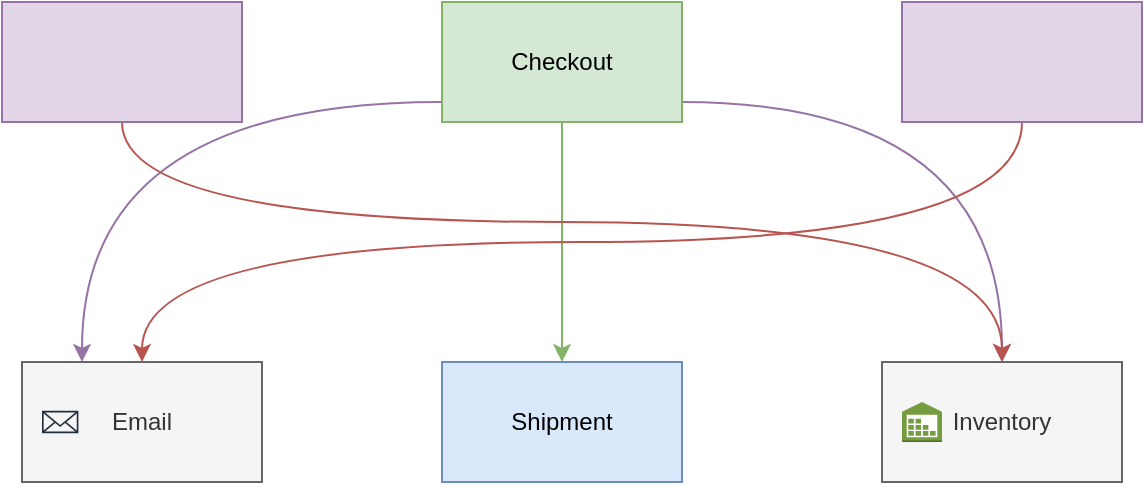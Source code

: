 <mxfile version="15.8.6" type="github"><diagram name="Page-1" id="13e1069c-82ec-6db2-03f1-153e76fe0fe0"><mxGraphModel dx="1426" dy="699" grid="1" gridSize="10" guides="1" tooltips="1" connect="1" arrows="1" fold="1" page="1" pageScale="1" pageWidth="1100" pageHeight="850" background="none" math="0" shadow="0"><root><mxCell id="0"/><mxCell id="1" parent="0"/><mxCell id="AdmiY6lwoidtMY70Cuzc-8" style="edgeStyle=orthogonalEdgeStyle;orthogonalLoop=1;jettySize=auto;html=1;curved=1;fillColor=#d5e8d4;strokeColor=#82b366;" parent="1" source="AdmiY6lwoidtMY70Cuzc-1" target="AdmiY6lwoidtMY70Cuzc-2" edge="1"><mxGeometry relative="1" as="geometry"/></mxCell><mxCell id="AdmiY6lwoidtMY70Cuzc-11" style="edgeStyle=orthogonalEdgeStyle;curved=1;orthogonalLoop=1;jettySize=auto;html=1;fillColor=#e1d5e7;strokeColor=#9673a6;" parent="1" source="AdmiY6lwoidtMY70Cuzc-1" target="AdmiY6lwoidtMY70Cuzc-4" edge="1"><mxGeometry relative="1" as="geometry"><Array as="points"><mxPoint x="710" y="220"/></Array></mxGeometry></mxCell><mxCell id="AdmiY6lwoidtMY70Cuzc-12" style="edgeStyle=orthogonalEdgeStyle;curved=1;orthogonalLoop=1;jettySize=auto;html=1;entryX=0.25;entryY=0;entryDx=0;entryDy=0;fillColor=#e1d5e7;strokeColor=#9673a6;" parent="1" source="AdmiY6lwoidtMY70Cuzc-1" target="AdmiY6lwoidtMY70Cuzc-3" edge="1"><mxGeometry relative="1" as="geometry"><Array as="points"><mxPoint x="250" y="220"/></Array></mxGeometry></mxCell><mxCell id="AdmiY6lwoidtMY70Cuzc-1" value="Checkout" style="rounded=0;whiteSpace=wrap;html=1;fillColor=#d5e8d4;strokeColor=#82b366;" parent="1" vertex="1"><mxGeometry x="430" y="170" width="120" height="60" as="geometry"/></mxCell><mxCell id="AdmiY6lwoidtMY70Cuzc-2" value="Shipment" style="rounded=0;whiteSpace=wrap;html=1;fillColor=#dae8fc;strokeColor=#6c8ebf;" parent="1" vertex="1"><mxGeometry x="430" y="350" width="120" height="60" as="geometry"/></mxCell><mxCell id="AdmiY6lwoidtMY70Cuzc-3" value="Email" style="rounded=0;whiteSpace=wrap;html=1;fillColor=#f5f5f5;fontColor=#333333;strokeColor=#666666;" parent="1" vertex="1"><mxGeometry x="220" y="350" width="120" height="60" as="geometry"/></mxCell><mxCell id="AdmiY6lwoidtMY70Cuzc-4" value="Inventory" style="rounded=0;whiteSpace=wrap;html=1;fillColor=#f5f5f5;strokeColor=#666666;fontColor=#333333;" parent="1" vertex="1"><mxGeometry x="650" y="350" width="120" height="60" as="geometry"/></mxCell><mxCell id="AdmiY6lwoidtMY70Cuzc-9" style="edgeStyle=orthogonalEdgeStyle;orthogonalLoop=1;jettySize=auto;html=1;curved=1;fillColor=#f8cecc;strokeColor=#b85450;" parent="1" source="AdmiY6lwoidtMY70Cuzc-5" target="AdmiY6lwoidtMY70Cuzc-4" edge="1"><mxGeometry relative="1" as="geometry"><Array as="points"><mxPoint x="270" y="280"/><mxPoint x="710" y="280"/></Array></mxGeometry></mxCell><mxCell id="AdmiY6lwoidtMY70Cuzc-5" value="" style="rounded=0;whiteSpace=wrap;html=1;fillColor=#e1d5e7;strokeColor=#9673a6;" parent="1" vertex="1"><mxGeometry x="210" y="170" width="120" height="60" as="geometry"/></mxCell><mxCell id="AdmiY6lwoidtMY70Cuzc-10" style="edgeStyle=orthogonalEdgeStyle;curved=1;orthogonalLoop=1;jettySize=auto;html=1;entryX=0.5;entryY=0;entryDx=0;entryDy=0;fillColor=#f8cecc;strokeColor=#b85450;" parent="1" source="AdmiY6lwoidtMY70Cuzc-6" target="AdmiY6lwoidtMY70Cuzc-3" edge="1"><mxGeometry relative="1" as="geometry"><Array as="points"><mxPoint x="720" y="290"/><mxPoint x="280" y="290"/></Array></mxGeometry></mxCell><mxCell id="AdmiY6lwoidtMY70Cuzc-6" value="" style="rounded=0;whiteSpace=wrap;html=1;fillColor=#e1d5e7;strokeColor=#9673a6;" parent="1" vertex="1"><mxGeometry x="660" y="170" width="120" height="60" as="geometry"/></mxCell><mxCell id="AdmiY6lwoidtMY70Cuzc-13" value="" style="shape=image;html=1;verticalAlign=top;verticalLabelPosition=bottom;labelBackgroundColor=#ffffff;imageAspect=0;aspect=fixed;image=https://cdn4.iconfinder.com/data/icons/evil-icons-user-interface/64/cart-128.png" parent="1" vertex="1"><mxGeometry x="434.75" y="185" width="30" height="30" as="geometry"/></mxCell><mxCell id="AdmiY6lwoidtMY70Cuzc-14" value="" style="shape=image;html=1;verticalAlign=top;verticalLabelPosition=bottom;labelBackgroundColor=#ffffff;imageAspect=0;aspect=fixed;image=https://cdn4.iconfinder.com/data/icons/public-transportation-11/128/Public_Transportation_EXPANDED-04-128.png" parent="1" vertex="1"><mxGeometry x="430" y="360.25" width="39.5" height="39.5" as="geometry"/></mxCell><mxCell id="AdmiY6lwoidtMY70Cuzc-15" value="" style="sketch=0;outlineConnect=0;fontColor=#232F3E;gradientColor=none;fillColor=#232F3D;strokeColor=none;dashed=0;verticalLabelPosition=bottom;verticalAlign=top;align=center;html=1;fontSize=12;fontStyle=0;aspect=fixed;pointerEvents=1;shape=mxgraph.aws4.email_2;" parent="1" vertex="1"><mxGeometry x="230" y="374.29" width="18.2" height="11.43" as="geometry"/></mxCell><mxCell id="AdmiY6lwoidtMY70Cuzc-17" value="" style="outlineConnect=0;dashed=0;verticalLabelPosition=bottom;verticalAlign=top;align=center;html=1;shape=mxgraph.aws3.inventory;fillColor=#759C3E;gradientColor=none;" parent="1" vertex="1"><mxGeometry x="660" y="370" width="20" height="20" as="geometry"/></mxCell></root></mxGraphModel></diagram></mxfile>